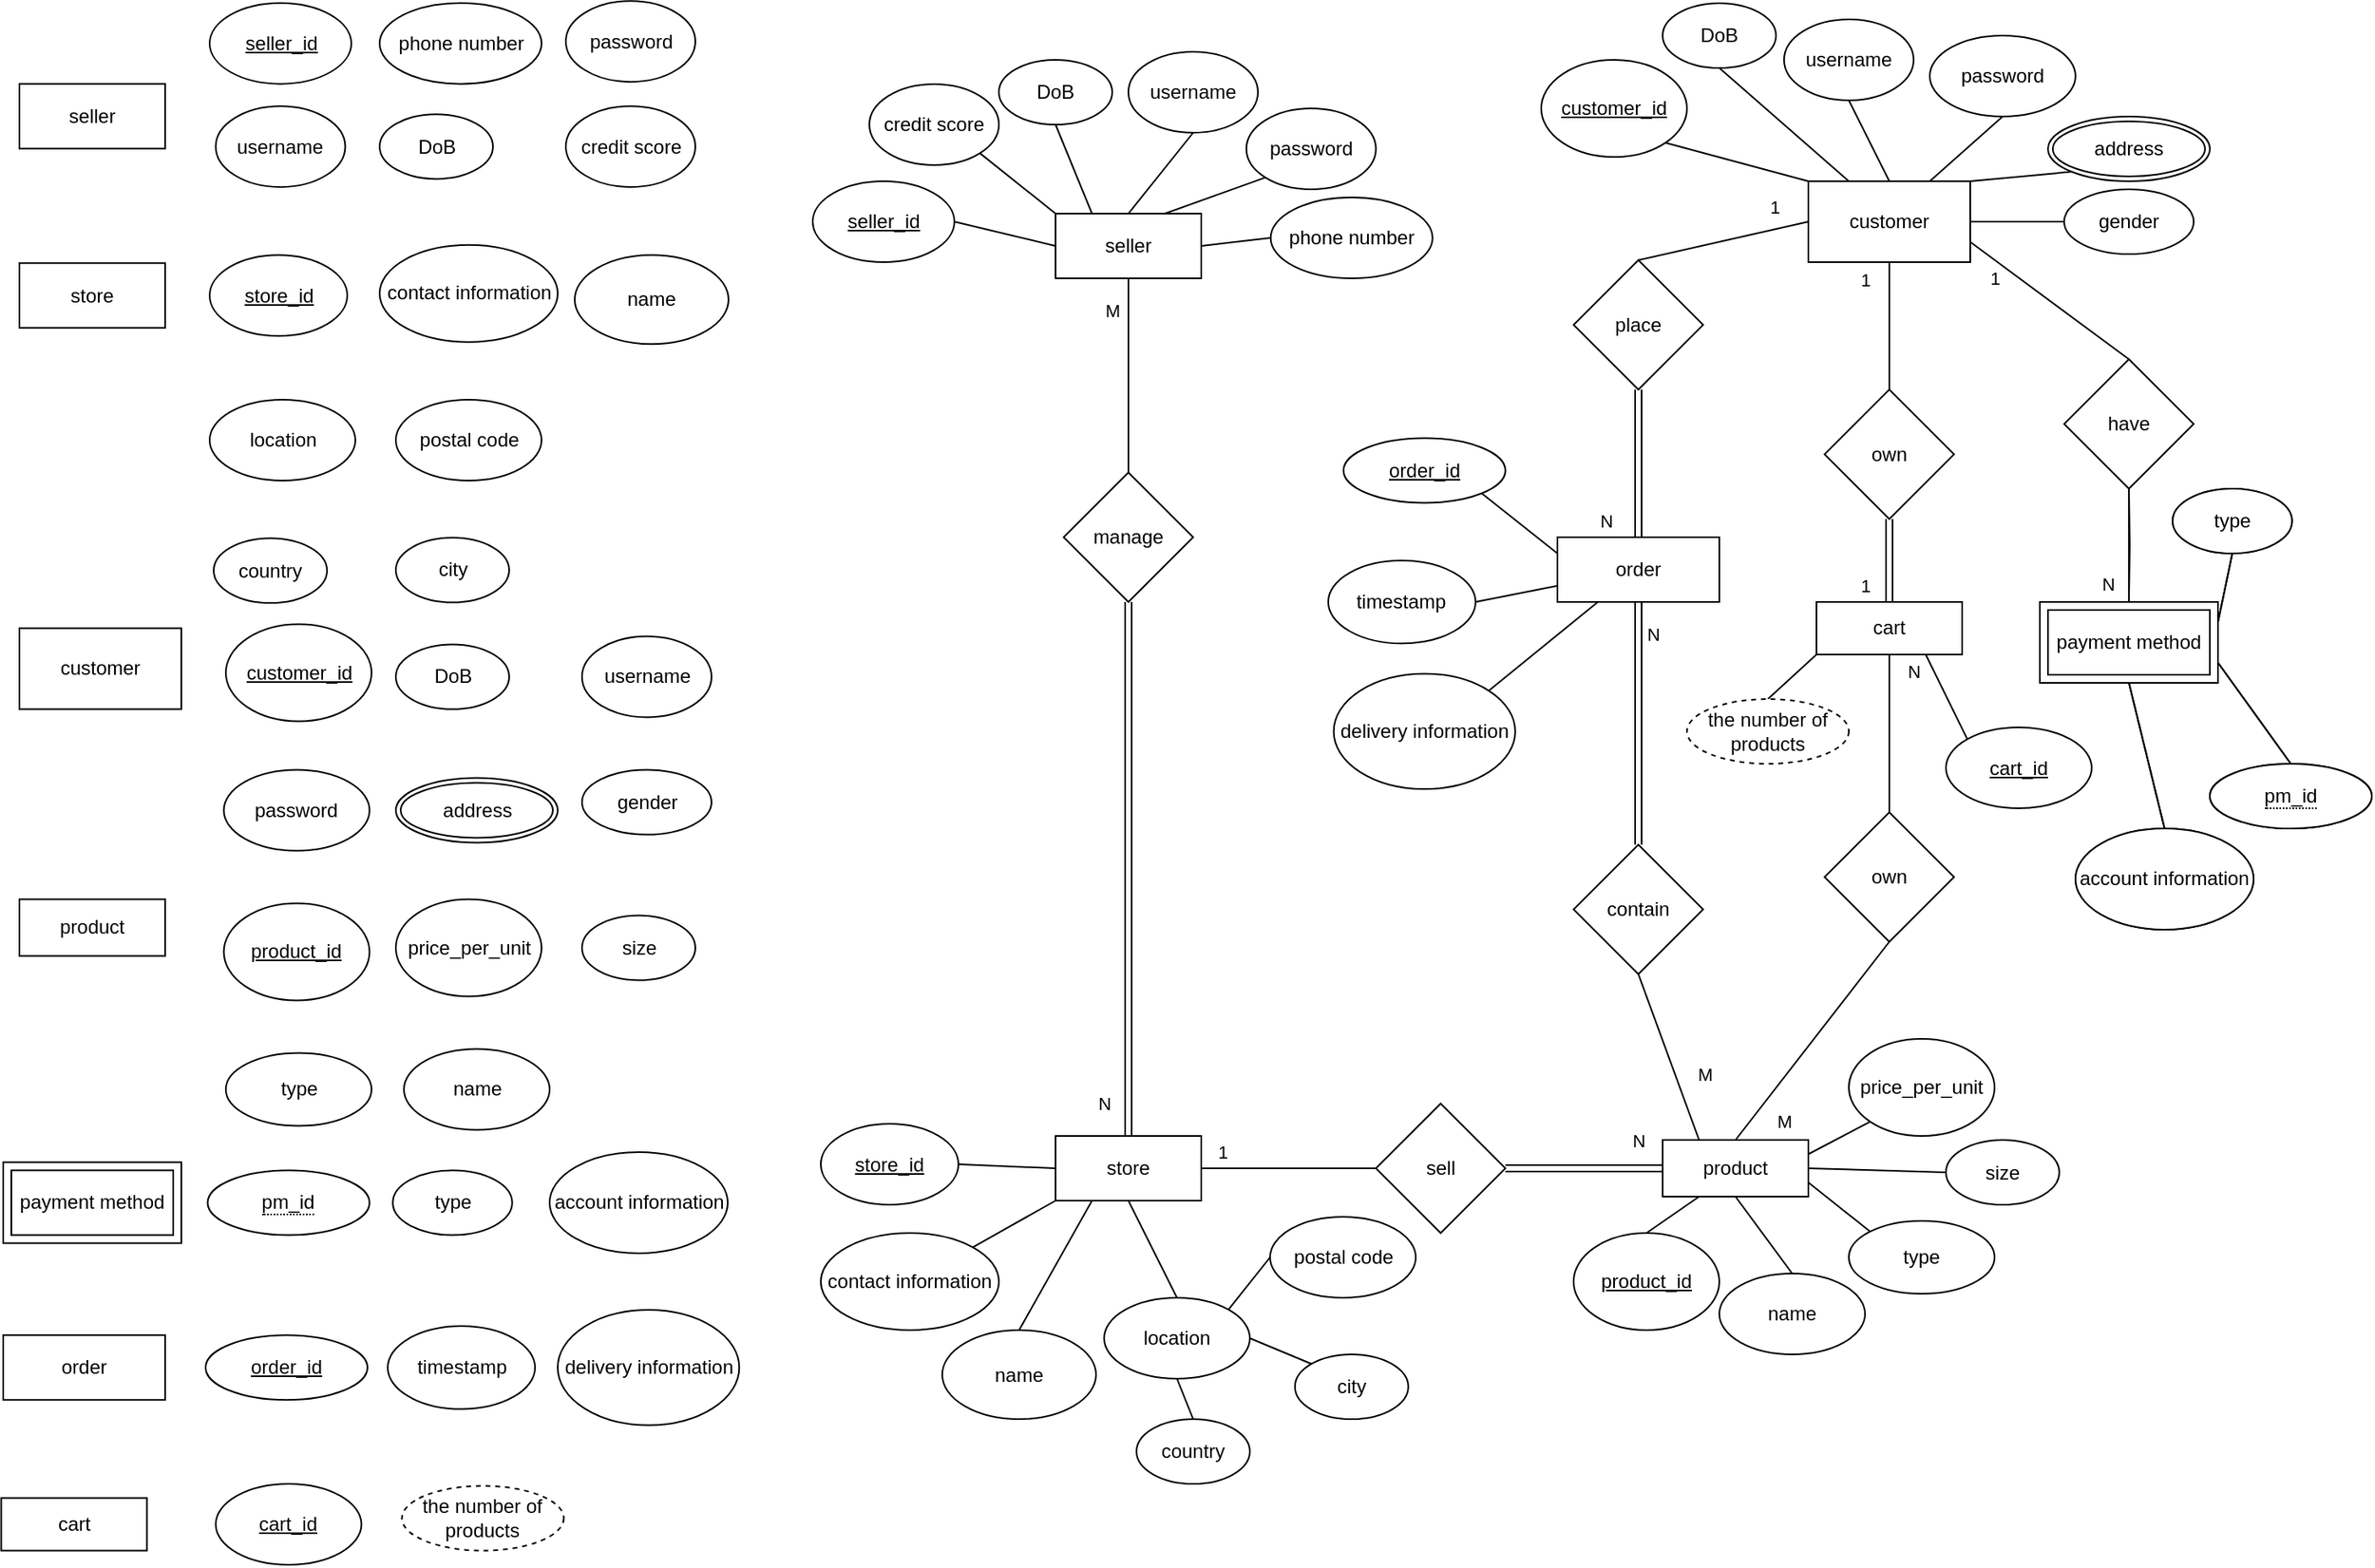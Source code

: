 <mxfile version="21.5.0" type="github">
  <diagram id="R2lEEEUBdFMjLlhIrx00" name="Page-1">
    <mxGraphModel dx="2173" dy="847" grid="1" gridSize="10" guides="1" tooltips="1" connect="1" arrows="1" fold="1" page="1" pageScale="1" pageWidth="850" pageHeight="1100" math="0" shadow="0" extFonts="Permanent Marker^https://fonts.googleapis.com/css?family=Permanent+Marker">
      <root>
        <mxCell id="0" />
        <mxCell id="1" parent="0" />
        <mxCell id="WJ2xPbu4sK1mDt2JDDbc-1" value="seller" style="rounded=0;whiteSpace=wrap;html=1;" parent="1" vertex="1">
          <mxGeometry x="-180" y="170" width="90" height="40" as="geometry" />
        </mxCell>
        <mxCell id="WJ2xPbu4sK1mDt2JDDbc-2" value="username" style="ellipse;whiteSpace=wrap;html=1;" parent="1" vertex="1">
          <mxGeometry x="-135" y="70" width="80" height="50" as="geometry" />
        </mxCell>
        <mxCell id="WJ2xPbu4sK1mDt2JDDbc-3" value="password" style="ellipse;whiteSpace=wrap;html=1;" parent="1" vertex="1">
          <mxGeometry x="-62.13" y="105" width="80" height="50" as="geometry" />
        </mxCell>
        <mxCell id="WJ2xPbu4sK1mDt2JDDbc-4" value="DoB" style="ellipse;whiteSpace=wrap;html=1;" parent="1" vertex="1">
          <mxGeometry x="-215" y="75" width="70" height="40" as="geometry" />
        </mxCell>
        <mxCell id="WJ2xPbu4sK1mDt2JDDbc-5" value="phone number" style="ellipse;whiteSpace=wrap;html=1;" parent="1" vertex="1">
          <mxGeometry x="-47.13" y="160" width="100" height="50" as="geometry" />
        </mxCell>
        <mxCell id="WJ2xPbu4sK1mDt2JDDbc-6" value="credit score" style="ellipse;whiteSpace=wrap;html=1;" parent="1" vertex="1">
          <mxGeometry x="-295" y="90" width="80" height="50" as="geometry" />
        </mxCell>
        <mxCell id="WJ2xPbu4sK1mDt2JDDbc-7" value="store" style="rounded=0;whiteSpace=wrap;html=1;" parent="1" vertex="1">
          <mxGeometry x="-180" y="740" width="90" height="40" as="geometry" />
        </mxCell>
        <mxCell id="WJ2xPbu4sK1mDt2JDDbc-8" value="&lt;u&gt;store_id&lt;/u&gt;" style="ellipse;whiteSpace=wrap;html=1;" parent="1" vertex="1">
          <mxGeometry x="-325" y="732.5" width="85" height="50" as="geometry" />
        </mxCell>
        <mxCell id="WJ2xPbu4sK1mDt2JDDbc-9" value="name" style="ellipse;whiteSpace=wrap;html=1;" parent="1" vertex="1">
          <mxGeometry x="-250" y="860" width="95" height="55" as="geometry" />
        </mxCell>
        <mxCell id="WJ2xPbu4sK1mDt2JDDbc-10" value="location" style="ellipse;whiteSpace=wrap;html=1;" parent="1" vertex="1">
          <mxGeometry x="-150" y="840" width="90" height="50" as="geometry" />
        </mxCell>
        <mxCell id="WJ2xPbu4sK1mDt2JDDbc-11" value="contact information" style="ellipse;whiteSpace=wrap;html=1;" parent="1" vertex="1">
          <mxGeometry x="-325" y="800" width="110" height="60" as="geometry" />
        </mxCell>
        <mxCell id="WJ2xPbu4sK1mDt2JDDbc-12" value="&lt;u&gt;seller_id&lt;/u&gt;" style="ellipse;whiteSpace=wrap;html=1;" parent="1" vertex="1">
          <mxGeometry x="-330" y="150" width="87.5" height="50" as="geometry" />
        </mxCell>
        <mxCell id="WJ2xPbu4sK1mDt2JDDbc-13" value="country" style="ellipse;whiteSpace=wrap;html=1;" parent="1" vertex="1">
          <mxGeometry x="-130" y="915" width="70" height="40" as="geometry" />
        </mxCell>
        <mxCell id="WJ2xPbu4sK1mDt2JDDbc-14" value="city" style="ellipse;whiteSpace=wrap;html=1;" parent="1" vertex="1">
          <mxGeometry x="-32.13" y="875" width="70" height="40" as="geometry" />
        </mxCell>
        <mxCell id="WJ2xPbu4sK1mDt2JDDbc-15" value="postal code" style="ellipse;whiteSpace=wrap;html=1;" parent="1" vertex="1">
          <mxGeometry x="-47.5" y="790" width="90" height="50" as="geometry" />
        </mxCell>
        <mxCell id="WJ2xPbu4sK1mDt2JDDbc-19" value="customer" style="rounded=0;whiteSpace=wrap;html=1;" parent="1" vertex="1">
          <mxGeometry x="285" y="150" width="100" height="50" as="geometry" />
        </mxCell>
        <mxCell id="WJ2xPbu4sK1mDt2JDDbc-20" value="&lt;u&gt;customer_id&lt;/u&gt;" style="ellipse;whiteSpace=wrap;html=1;" parent="1" vertex="1">
          <mxGeometry x="120" y="75" width="90" height="60" as="geometry" />
        </mxCell>
        <mxCell id="WJ2xPbu4sK1mDt2JDDbc-21" value="username" style="ellipse;whiteSpace=wrap;html=1;" parent="1" vertex="1">
          <mxGeometry x="270" y="50" width="80" height="50" as="geometry" />
        </mxCell>
        <mxCell id="WJ2xPbu4sK1mDt2JDDbc-22" value="password" style="ellipse;whiteSpace=wrap;html=1;" parent="1" vertex="1">
          <mxGeometry x="360" y="60" width="90" height="50" as="geometry" />
        </mxCell>
        <mxCell id="WJ2xPbu4sK1mDt2JDDbc-23" value="DoB" style="ellipse;whiteSpace=wrap;html=1;" parent="1" vertex="1">
          <mxGeometry x="195" y="40" width="70" height="40" as="geometry" />
        </mxCell>
        <mxCell id="WJ2xPbu4sK1mDt2JDDbc-24" value="gender" style="ellipse;whiteSpace=wrap;html=1;" parent="1" vertex="1">
          <mxGeometry x="443" y="155" width="80" height="40" as="geometry" />
        </mxCell>
        <mxCell id="WJ2xPbu4sK1mDt2JDDbc-26" value="product" style="rounded=0;whiteSpace=wrap;html=1;" parent="1" vertex="1">
          <mxGeometry x="195" y="742.5" width="90" height="35" as="geometry" />
        </mxCell>
        <mxCell id="WJ2xPbu4sK1mDt2JDDbc-27" value="&lt;u&gt;product_id&lt;/u&gt;" style="ellipse;whiteSpace=wrap;html=1;" parent="1" vertex="1">
          <mxGeometry x="140" y="800" width="90" height="60" as="geometry" />
        </mxCell>
        <mxCell id="WJ2xPbu4sK1mDt2JDDbc-28" value="name" style="ellipse;whiteSpace=wrap;html=1;" parent="1" vertex="1">
          <mxGeometry x="230" y="825" width="90" height="50" as="geometry" />
        </mxCell>
        <mxCell id="WJ2xPbu4sK1mDt2JDDbc-29" value="type" style="ellipse;whiteSpace=wrap;html=1;" parent="1" vertex="1">
          <mxGeometry x="310" y="792.5" width="90" height="45" as="geometry" />
        </mxCell>
        <mxCell id="WJ2xPbu4sK1mDt2JDDbc-30" value="size" style="ellipse;whiteSpace=wrap;html=1;" parent="1" vertex="1">
          <mxGeometry x="370" y="742.5" width="70" height="40" as="geometry" />
        </mxCell>
        <mxCell id="WJ2xPbu4sK1mDt2JDDbc-31" value="price_per_unit" style="ellipse;whiteSpace=wrap;html=1;" parent="1" vertex="1">
          <mxGeometry x="310" y="680" width="90" height="60" as="geometry" />
        </mxCell>
        <mxCell id="WJ2xPbu4sK1mDt2JDDbc-42" value="&lt;u&gt;cart_id&lt;/u&gt;" style="ellipse;whiteSpace=wrap;html=1;" parent="1" vertex="1">
          <mxGeometry x="370" y="487.5" width="90" height="50" as="geometry" />
        </mxCell>
        <mxCell id="WJ2xPbu4sK1mDt2JDDbc-50" value="" style="endArrow=none;html=1;rounded=0;entryX=0.5;entryY=1;entryDx=0;entryDy=0;" parent="1" target="WJ2xPbu4sK1mDt2JDDbc-1" edge="1">
          <mxGeometry width="50" height="50" relative="1" as="geometry">
            <mxPoint x="-135" y="330" as="sourcePoint" />
            <mxPoint x="-166" y="320" as="targetPoint" />
          </mxGeometry>
        </mxCell>
        <mxCell id="Rnro6K66ilcg0kyg5tMl-10" value="M" style="edgeLabel;html=1;align=center;verticalAlign=middle;resizable=0;points=[];" parent="WJ2xPbu4sK1mDt2JDDbc-50" vertex="1" connectable="0">
          <mxGeometry x="0.667" y="-3" relative="1" as="geometry">
            <mxPoint x="-13" as="offset" />
          </mxGeometry>
        </mxCell>
        <mxCell id="2hrfLFCoEDsDU2kJACRg-5" style="edgeStyle=orthogonalEdgeStyle;rounded=0;orthogonalLoop=1;jettySize=auto;html=1;exitX=0.5;exitY=1;exitDx=0;exitDy=0;entryX=0.5;entryY=0;entryDx=0;entryDy=0;shape=link;" parent="1" source="WJ2xPbu4sK1mDt2JDDbc-51" target="WJ2xPbu4sK1mDt2JDDbc-7" edge="1">
          <mxGeometry relative="1" as="geometry" />
        </mxCell>
        <mxCell id="2hrfLFCoEDsDU2kJACRg-7" value="N" style="edgeLabel;html=1;align=center;verticalAlign=middle;resizable=0;points=[];" parent="2hrfLFCoEDsDU2kJACRg-5" vertex="1" connectable="0">
          <mxGeometry x="0.34" y="-4" relative="1" as="geometry">
            <mxPoint x="-11" y="89" as="offset" />
          </mxGeometry>
        </mxCell>
        <mxCell id="WJ2xPbu4sK1mDt2JDDbc-51" value="manage" style="rhombus;whiteSpace=wrap;html=1;" parent="1" vertex="1">
          <mxGeometry x="-175" y="330" width="80" height="80" as="geometry" />
        </mxCell>
        <mxCell id="tbdePuUw2uFjPXbBkBSc-143" style="edgeStyle=orthogonalEdgeStyle;rounded=0;orthogonalLoop=1;jettySize=auto;html=1;exitX=1;exitY=0.5;exitDx=0;exitDy=0;entryX=0;entryY=0.5;entryDx=0;entryDy=0;shape=link;" edge="1" parent="1" source="WJ2xPbu4sK1mDt2JDDbc-57" target="WJ2xPbu4sK1mDt2JDDbc-26">
          <mxGeometry relative="1" as="geometry">
            <Array as="points">
              <mxPoint x="150" y="760" />
              <mxPoint x="150" y="760" />
            </Array>
          </mxGeometry>
        </mxCell>
        <mxCell id="tbdePuUw2uFjPXbBkBSc-145" value="N" style="edgeLabel;html=1;align=center;verticalAlign=middle;resizable=0;points=[];" vertex="1" connectable="0" parent="tbdePuUw2uFjPXbBkBSc-143">
          <mxGeometry x="-0.194" y="-1" relative="1" as="geometry">
            <mxPoint x="43" y="-18" as="offset" />
          </mxGeometry>
        </mxCell>
        <mxCell id="WJ2xPbu4sK1mDt2JDDbc-57" value="sell" style="rhombus;whiteSpace=wrap;html=1;" parent="1" vertex="1">
          <mxGeometry x="17.87" y="720" width="80" height="80" as="geometry" />
        </mxCell>
        <mxCell id="WJ2xPbu4sK1mDt2JDDbc-59" value="" style="endArrow=none;html=1;rounded=0;entryX=0;entryY=0.5;entryDx=0;entryDy=0;exitX=1;exitY=0.5;exitDx=0;exitDy=0;" parent="1" source="WJ2xPbu4sK1mDt2JDDbc-7" target="WJ2xPbu4sK1mDt2JDDbc-57" edge="1">
          <mxGeometry width="50" height="50" relative="1" as="geometry">
            <mxPoint x="220" y="830" as="sourcePoint" />
            <mxPoint x="300" y="840" as="targetPoint" />
            <Array as="points" />
          </mxGeometry>
        </mxCell>
        <mxCell id="WJ2xPbu4sK1mDt2JDDbc-64" value="1" style="edgeLabel;html=1;align=center;verticalAlign=middle;resizable=0;points=[];" parent="WJ2xPbu4sK1mDt2JDDbc-59" vertex="1" connectable="0">
          <mxGeometry x="-0.784" y="-2" relative="1" as="geometry">
            <mxPoint x="1" y="-12" as="offset" />
          </mxGeometry>
        </mxCell>
        <mxCell id="WQUV_jJRk9BVvkySr6AF-2" value="place" style="rhombus;whiteSpace=wrap;html=1;" parent="1" vertex="1">
          <mxGeometry x="140" y="198.75" width="80" height="80" as="geometry" />
        </mxCell>
        <mxCell id="WQUV_jJRk9BVvkySr6AF-5" value="" style="endArrow=none;html=1;rounded=0;entryX=0;entryY=0.5;entryDx=0;entryDy=0;exitX=0.5;exitY=0;exitDx=0;exitDy=0;" parent="1" source="WQUV_jJRk9BVvkySr6AF-2" target="WJ2xPbu4sK1mDt2JDDbc-19" edge="1">
          <mxGeometry width="50" height="50" relative="1" as="geometry">
            <mxPoint x="95" y="260" as="sourcePoint" />
            <mxPoint x="145" y="210" as="targetPoint" />
          </mxGeometry>
        </mxCell>
        <mxCell id="WQUV_jJRk9BVvkySr6AF-8" value="1" style="edgeLabel;html=1;align=center;verticalAlign=middle;resizable=0;points=[];" parent="WQUV_jJRk9BVvkySr6AF-5" vertex="1" connectable="0">
          <mxGeometry x="0.76" y="-1" relative="1" as="geometry">
            <mxPoint x="-9" y="-13" as="offset" />
          </mxGeometry>
        </mxCell>
        <mxCell id="WQUV_jJRk9BVvkySr6AF-12" value="contain" style="rhombus;whiteSpace=wrap;html=1;" parent="1" vertex="1">
          <mxGeometry x="140" y="560" width="80" height="80" as="geometry" />
        </mxCell>
        <mxCell id="WQUV_jJRk9BVvkySr6AF-13" value="" style="endArrow=none;html=1;rounded=0;exitX=0.5;exitY=0;exitDx=0;exitDy=0;entryX=0.5;entryY=1;entryDx=0;entryDy=0;shape=link;" parent="1" source="WQUV_jJRk9BVvkySr6AF-12" target="Rnro6K66ilcg0kyg5tMl-9" edge="1">
          <mxGeometry width="50" height="50" relative="1" as="geometry">
            <mxPoint x="500" y="520" as="sourcePoint" />
            <mxPoint x="95" y="410" as="targetPoint" />
          </mxGeometry>
        </mxCell>
        <mxCell id="Rnro6K66ilcg0kyg5tMl-12" value="N" style="edgeLabel;html=1;align=center;verticalAlign=middle;resizable=0;points=[];" parent="WQUV_jJRk9BVvkySr6AF-13" vertex="1" connectable="0">
          <mxGeometry x="0.526" y="3" relative="1" as="geometry">
            <mxPoint x="12" y="-16" as="offset" />
          </mxGeometry>
        </mxCell>
        <mxCell id="WQUV_jJRk9BVvkySr6AF-15" value="" style="endArrow=none;html=1;rounded=0;exitX=0.25;exitY=0;exitDx=0;exitDy=0;entryX=0.5;entryY=1;entryDx=0;entryDy=0;" parent="1" source="WJ2xPbu4sK1mDt2JDDbc-26" target="WQUV_jJRk9BVvkySr6AF-12" edge="1">
          <mxGeometry width="50" height="50" relative="1" as="geometry">
            <mxPoint x="590" y="730" as="sourcePoint" />
            <mxPoint x="610" y="600" as="targetPoint" />
          </mxGeometry>
        </mxCell>
        <mxCell id="WQUV_jJRk9BVvkySr6AF-20" value="M" style="edgeLabel;html=1;align=center;verticalAlign=middle;resizable=0;points=[];" parent="WQUV_jJRk9BVvkySr6AF-15" vertex="1" connectable="0">
          <mxGeometry x="-0.18" y="1" relative="1" as="geometry">
            <mxPoint x="19" y="1" as="offset" />
          </mxGeometry>
        </mxCell>
        <mxCell id="WQUV_jJRk9BVvkySr6AF-27" value="cart" style="rounded=0;whiteSpace=wrap;html=1;" parent="1" vertex="1">
          <mxGeometry x="290" y="410" width="90" height="32.5" as="geometry" />
        </mxCell>
        <mxCell id="WQUV_jJRk9BVvkySr6AF-29" value="timestamp" style="ellipse;whiteSpace=wrap;html=1;" parent="1" vertex="1">
          <mxGeometry x="-11.57" y="384.38" width="91" height="51.25" as="geometry" />
        </mxCell>
        <mxCell id="WQUV_jJRk9BVvkySr6AF-30" value="delivery information" style="ellipse;whiteSpace=wrap;html=1;" parent="1" vertex="1">
          <mxGeometry x="-8.19" y="454.38" width="112.13" height="71.25" as="geometry" />
        </mxCell>
        <mxCell id="Rnro6K66ilcg0kyg5tMl-7" style="rounded=0;orthogonalLoop=1;jettySize=auto;html=1;exitX=0.5;exitY=0;exitDx=0;exitDy=0;entryX=1;entryY=0.75;entryDx=0;entryDy=0;endArrow=none;endFill=0;" parent="1" source="Rnro6K66ilcg0kyg5tMl-14" target="Rnro6K66ilcg0kyg5tMl-4" edge="1">
          <mxGeometry relative="1" as="geometry">
            <mxPoint x="670" y="415" as="sourcePoint" />
          </mxGeometry>
        </mxCell>
        <mxCell id="Rnro6K66ilcg0kyg5tMl-6" style="rounded=0;orthogonalLoop=1;jettySize=auto;html=1;exitX=0.5;exitY=1;exitDx=0;exitDy=0;entryX=1;entryY=0.25;entryDx=0;entryDy=0;endArrow=none;endFill=0;" parent="1" source="WQUV_jJRk9BVvkySr6AF-33" target="Rnro6K66ilcg0kyg5tMl-4" edge="1">
          <mxGeometry relative="1" as="geometry" />
        </mxCell>
        <mxCell id="WQUV_jJRk9BVvkySr6AF-33" value="type" style="ellipse;whiteSpace=wrap;html=1;" parent="1" vertex="1">
          <mxGeometry x="510" y="340" width="73.75" height="40" as="geometry" />
        </mxCell>
        <mxCell id="Rnro6K66ilcg0kyg5tMl-8" style="rounded=0;orthogonalLoop=1;jettySize=auto;html=1;exitX=0.5;exitY=0;exitDx=0;exitDy=0;entryX=0.5;entryY=1;entryDx=0;entryDy=0;endArrow=none;endFill=0;" parent="1" source="WQUV_jJRk9BVvkySr6AF-34" target="Rnro6K66ilcg0kyg5tMl-4" edge="1">
          <mxGeometry relative="1" as="geometry" />
        </mxCell>
        <mxCell id="WQUV_jJRk9BVvkySr6AF-34" value="account information" style="ellipse;whiteSpace=wrap;html=1;" parent="1" vertex="1">
          <mxGeometry x="450" y="550" width="110" height="62.5" as="geometry" />
        </mxCell>
        <mxCell id="MVyrkAY_kRSAaZsqwKwr-5" style="edgeStyle=orthogonalEdgeStyle;rounded=0;orthogonalLoop=1;jettySize=auto;html=1;exitX=0.5;exitY=1;exitDx=0;exitDy=0;shape=link;" parent="1" source="WQUV_jJRk9BVvkySr6AF-35" target="WQUV_jJRk9BVvkySr6AF-27" edge="1">
          <mxGeometry relative="1" as="geometry" />
        </mxCell>
        <mxCell id="2hrfLFCoEDsDU2kJACRg-3" value="1" style="edgeLabel;html=1;align=center;verticalAlign=middle;resizable=0;points=[];" parent="MVyrkAY_kRSAaZsqwKwr-5" vertex="1" connectable="0">
          <mxGeometry x="0.466" y="2" relative="1" as="geometry">
            <mxPoint x="-17" y="3" as="offset" />
          </mxGeometry>
        </mxCell>
        <mxCell id="WQUV_jJRk9BVvkySr6AF-35" value="own" style="rhombus;whiteSpace=wrap;html=1;" parent="1" vertex="1">
          <mxGeometry x="295" y="278.75" width="80" height="80" as="geometry" />
        </mxCell>
        <mxCell id="WQUV_jJRk9BVvkySr6AF-36" value="" style="endArrow=none;html=1;rounded=0;entryX=0.5;entryY=1;entryDx=0;entryDy=0;exitX=0.5;exitY=0;exitDx=0;exitDy=0;" parent="1" source="WQUV_jJRk9BVvkySr6AF-35" target="WJ2xPbu4sK1mDt2JDDbc-19" edge="1">
          <mxGeometry width="50" height="50" relative="1" as="geometry">
            <mxPoint x="200" y="320" as="sourcePoint" />
            <mxPoint x="250" y="270" as="targetPoint" />
          </mxGeometry>
        </mxCell>
        <mxCell id="WQUV_jJRk9BVvkySr6AF-40" value="1&lt;br&gt;" style="edgeLabel;html=1;align=center;verticalAlign=middle;resizable=0;points=[];" parent="WQUV_jJRk9BVvkySr6AF-36" vertex="1" connectable="0">
          <mxGeometry x="0.358" relative="1" as="geometry">
            <mxPoint x="-15" y="-15" as="offset" />
          </mxGeometry>
        </mxCell>
        <mxCell id="WQUV_jJRk9BVvkySr6AF-44" value="own" style="rhombus;whiteSpace=wrap;html=1;" parent="1" vertex="1">
          <mxGeometry x="295" y="540" width="80" height="80" as="geometry" />
        </mxCell>
        <mxCell id="WQUV_jJRk9BVvkySr6AF-45" value="" style="endArrow=none;html=1;rounded=0;entryX=0.5;entryY=1;entryDx=0;entryDy=0;exitX=0.5;exitY=0;exitDx=0;exitDy=0;" parent="1" source="WQUV_jJRk9BVvkySr6AF-44" target="WQUV_jJRk9BVvkySr6AF-27" edge="1">
          <mxGeometry width="50" height="50" relative="1" as="geometry">
            <mxPoint x="405" y="549.75" as="sourcePoint" />
            <mxPoint x="405" y="431" as="targetPoint" />
          </mxGeometry>
        </mxCell>
        <mxCell id="WQUV_jJRk9BVvkySr6AF-48" value="N" style="edgeLabel;html=1;align=center;verticalAlign=middle;resizable=0;points=[];" parent="WQUV_jJRk9BVvkySr6AF-45" vertex="1" connectable="0">
          <mxGeometry x="-0.389" relative="1" as="geometry">
            <mxPoint x="15" y="-57" as="offset" />
          </mxGeometry>
        </mxCell>
        <mxCell id="WQUV_jJRk9BVvkySr6AF-46" value="" style="endArrow=none;html=1;rounded=0;entryX=0.5;entryY=1;entryDx=0;entryDy=0;exitX=0.5;exitY=0;exitDx=0;exitDy=0;" parent="1" source="WJ2xPbu4sK1mDt2JDDbc-26" target="WQUV_jJRk9BVvkySr6AF-44" edge="1">
          <mxGeometry width="50" height="50" relative="1" as="geometry">
            <mxPoint x="260" y="700" as="sourcePoint" />
            <mxPoint x="310" y="650" as="targetPoint" />
          </mxGeometry>
        </mxCell>
        <mxCell id="WQUV_jJRk9BVvkySr6AF-47" value="M" style="edgeLabel;html=1;align=center;verticalAlign=middle;resizable=0;points=[];" parent="WQUV_jJRk9BVvkySr6AF-46" vertex="1" connectable="0">
          <mxGeometry x="0.764" relative="1" as="geometry">
            <mxPoint x="-54" y="96" as="offset" />
          </mxGeometry>
        </mxCell>
        <mxCell id="MVyrkAY_kRSAaZsqwKwr-6" style="edgeStyle=orthogonalEdgeStyle;rounded=0;orthogonalLoop=1;jettySize=auto;html=1;exitX=0.5;exitY=1;exitDx=0;exitDy=0;entryX=0.5;entryY=0;entryDx=0;entryDy=0;endArrow=none;endFill=0;" parent="1" source="WQUV_jJRk9BVvkySr6AF-50" target="Rnro6K66ilcg0kyg5tMl-4" edge="1">
          <mxGeometry relative="1" as="geometry" />
        </mxCell>
        <mxCell id="2hrfLFCoEDsDU2kJACRg-4" value="N" style="edgeLabel;html=1;align=center;verticalAlign=middle;resizable=0;points=[];" parent="MVyrkAY_kRSAaZsqwKwr-6" vertex="1" connectable="0">
          <mxGeometry x="0.569" relative="1" as="geometry">
            <mxPoint x="-13" y="4" as="offset" />
          </mxGeometry>
        </mxCell>
        <mxCell id="WQUV_jJRk9BVvkySr6AF-50" value="have" style="rhombus;whiteSpace=wrap;html=1;" parent="1" vertex="1">
          <mxGeometry x="443" y="260" width="80" height="80" as="geometry" />
        </mxCell>
        <mxCell id="WQUV_jJRk9BVvkySr6AF-51" value="" style="endArrow=none;html=1;rounded=0;entryX=1;entryY=0.75;entryDx=0;entryDy=0;exitX=0.5;exitY=0;exitDx=0;exitDy=0;" parent="1" source="WQUV_jJRk9BVvkySr6AF-50" target="WJ2xPbu4sK1mDt2JDDbc-19" edge="1">
          <mxGeometry width="50" height="50" relative="1" as="geometry">
            <mxPoint x="360" y="290" as="sourcePoint" />
            <mxPoint x="410" y="240" as="targetPoint" />
          </mxGeometry>
        </mxCell>
        <mxCell id="WQUV_jJRk9BVvkySr6AF-55" value="1" style="edgeLabel;html=1;align=center;verticalAlign=middle;resizable=0;points=[];" parent="WQUV_jJRk9BVvkySr6AF-51" vertex="1" connectable="0">
          <mxGeometry x="0.794" relative="1" as="geometry">
            <mxPoint x="5" y="15" as="offset" />
          </mxGeometry>
        </mxCell>
        <mxCell id="WQUV_jJRk9BVvkySr6AF-67" value="" style="endArrow=none;html=1;rounded=0;entryX=0;entryY=1;entryDx=0;entryDy=0;exitX=0.5;exitY=0;exitDx=0;exitDy=0;" parent="1" source="Rnro6K66ilcg0kyg5tMl-3" target="WQUV_jJRk9BVvkySr6AF-27" edge="1">
          <mxGeometry width="50" height="50" relative="1" as="geometry">
            <mxPoint x="350" y="472.5" as="sourcePoint" />
            <mxPoint x="290" y="450" as="targetPoint" />
          </mxGeometry>
        </mxCell>
        <mxCell id="WQUV_jJRk9BVvkySr6AF-68" value="" style="endArrow=none;html=1;rounded=0;entryX=0.75;entryY=1;entryDx=0;entryDy=0;exitX=0;exitY=0;exitDx=0;exitDy=0;" parent="1" source="WJ2xPbu4sK1mDt2JDDbc-42" target="WQUV_jJRk9BVvkySr6AF-27" edge="1">
          <mxGeometry width="50" height="50" relative="1" as="geometry">
            <mxPoint x="370" y="500" as="sourcePoint" />
            <mxPoint x="420" y="450" as="targetPoint" />
          </mxGeometry>
        </mxCell>
        <mxCell id="WQUV_jJRk9BVvkySr6AF-70" value="" style="endArrow=none;html=1;rounded=0;entryX=0;entryY=0.5;entryDx=0;entryDy=0;exitX=1;exitY=0.5;exitDx=0;exitDy=0;" parent="1" source="WJ2xPbu4sK1mDt2JDDbc-19" target="WJ2xPbu4sK1mDt2JDDbc-24" edge="1">
          <mxGeometry width="50" height="50" relative="1" as="geometry">
            <mxPoint x="320" y="220" as="sourcePoint" />
            <mxPoint x="370" y="170" as="targetPoint" />
          </mxGeometry>
        </mxCell>
        <mxCell id="WQUV_jJRk9BVvkySr6AF-71" value="" style="endArrow=none;html=1;rounded=0;entryX=0;entryY=1;entryDx=0;entryDy=0;exitX=1;exitY=0;exitDx=0;exitDy=0;" parent="1" source="WJ2xPbu4sK1mDt2JDDbc-19" target="Rnro6K66ilcg0kyg5tMl-1" edge="1">
          <mxGeometry width="50" height="50" relative="1" as="geometry">
            <mxPoint x="300" y="160" as="sourcePoint" />
            <mxPoint x="411.716" y="94.142" as="targetPoint" />
          </mxGeometry>
        </mxCell>
        <mxCell id="WQUV_jJRk9BVvkySr6AF-72" value="" style="endArrow=none;html=1;rounded=0;entryX=0.5;entryY=1;entryDx=0;entryDy=0;exitX=0.75;exitY=0;exitDx=0;exitDy=0;" parent="1" source="WJ2xPbu4sK1mDt2JDDbc-19" target="WJ2xPbu4sK1mDt2JDDbc-22" edge="1">
          <mxGeometry width="50" height="50" relative="1" as="geometry">
            <mxPoint x="240" y="160" as="sourcePoint" />
            <mxPoint x="290" y="110" as="targetPoint" />
          </mxGeometry>
        </mxCell>
        <mxCell id="WQUV_jJRk9BVvkySr6AF-73" value="" style="endArrow=none;html=1;rounded=0;entryX=0.5;entryY=1;entryDx=0;entryDy=0;exitX=0.5;exitY=0;exitDx=0;exitDy=0;" parent="1" source="WJ2xPbu4sK1mDt2JDDbc-19" target="WJ2xPbu4sK1mDt2JDDbc-21" edge="1">
          <mxGeometry width="50" height="50" relative="1" as="geometry">
            <mxPoint x="210" y="160" as="sourcePoint" />
            <mxPoint x="260" y="110" as="targetPoint" />
          </mxGeometry>
        </mxCell>
        <mxCell id="WQUV_jJRk9BVvkySr6AF-74" value="" style="endArrow=none;html=1;rounded=0;entryX=0.5;entryY=1;entryDx=0;entryDy=0;exitX=0.25;exitY=0;exitDx=0;exitDy=0;" parent="1" source="WJ2xPbu4sK1mDt2JDDbc-19" target="WJ2xPbu4sK1mDt2JDDbc-23" edge="1">
          <mxGeometry width="50" height="50" relative="1" as="geometry">
            <mxPoint x="140" y="150" as="sourcePoint" />
            <mxPoint x="190" y="100" as="targetPoint" />
          </mxGeometry>
        </mxCell>
        <mxCell id="WQUV_jJRk9BVvkySr6AF-75" value="" style="endArrow=none;html=1;rounded=0;entryX=1;entryY=1;entryDx=0;entryDy=0;exitX=0;exitY=0;exitDx=0;exitDy=0;" parent="1" source="WJ2xPbu4sK1mDt2JDDbc-19" target="WJ2xPbu4sK1mDt2JDDbc-20" edge="1">
          <mxGeometry width="50" height="50" relative="1" as="geometry">
            <mxPoint x="100" y="190" as="sourcePoint" />
            <mxPoint x="150" y="140" as="targetPoint" />
          </mxGeometry>
        </mxCell>
        <mxCell id="WQUV_jJRk9BVvkySr6AF-76" value="" style="endArrow=none;html=1;rounded=0;entryX=0;entryY=0.5;entryDx=0;entryDy=0;exitX=1;exitY=0.5;exitDx=0;exitDy=0;" parent="1" source="WJ2xPbu4sK1mDt2JDDbc-1" target="WJ2xPbu4sK1mDt2JDDbc-5" edge="1">
          <mxGeometry width="50" height="50" relative="1" as="geometry">
            <mxPoint x="-70" y="210" as="sourcePoint" />
            <mxPoint x="-20" y="160" as="targetPoint" />
          </mxGeometry>
        </mxCell>
        <mxCell id="WQUV_jJRk9BVvkySr6AF-77" value="" style="endArrow=none;html=1;rounded=0;entryX=0;entryY=1;entryDx=0;entryDy=0;exitX=0.75;exitY=0;exitDx=0;exitDy=0;" parent="1" source="WJ2xPbu4sK1mDt2JDDbc-1" target="WJ2xPbu4sK1mDt2JDDbc-3" edge="1">
          <mxGeometry width="50" height="50" relative="1" as="geometry">
            <mxPoint x="-130" y="150" as="sourcePoint" />
            <mxPoint x="-80" y="100" as="targetPoint" />
          </mxGeometry>
        </mxCell>
        <mxCell id="WQUV_jJRk9BVvkySr6AF-78" value="" style="endArrow=none;html=1;rounded=0;entryX=0.5;entryY=1;entryDx=0;entryDy=0;exitX=0.5;exitY=0;exitDx=0;exitDy=0;" parent="1" source="WJ2xPbu4sK1mDt2JDDbc-1" target="WJ2xPbu4sK1mDt2JDDbc-2" edge="1">
          <mxGeometry width="50" height="50" relative="1" as="geometry">
            <mxPoint x="-160" y="160" as="sourcePoint" />
            <mxPoint x="-110" y="110" as="targetPoint" />
          </mxGeometry>
        </mxCell>
        <mxCell id="WQUV_jJRk9BVvkySr6AF-79" value="" style="endArrow=none;html=1;rounded=0;entryX=0.5;entryY=1;entryDx=0;entryDy=0;exitX=0.25;exitY=0;exitDx=0;exitDy=0;" parent="1" source="WJ2xPbu4sK1mDt2JDDbc-1" target="WJ2xPbu4sK1mDt2JDDbc-4" edge="1">
          <mxGeometry width="50" height="50" relative="1" as="geometry">
            <mxPoint x="-210" y="160" as="sourcePoint" />
            <mxPoint x="-160" y="110" as="targetPoint" />
          </mxGeometry>
        </mxCell>
        <mxCell id="WQUV_jJRk9BVvkySr6AF-80" value="" style="endArrow=none;html=1;rounded=0;entryX=1;entryY=1;entryDx=0;entryDy=0;exitX=0;exitY=0;exitDx=0;exitDy=0;" parent="1" source="WJ2xPbu4sK1mDt2JDDbc-1" target="WJ2xPbu4sK1mDt2JDDbc-6" edge="1">
          <mxGeometry width="50" height="50" relative="1" as="geometry">
            <mxPoint x="-250" y="230" as="sourcePoint" />
            <mxPoint x="-200" y="180" as="targetPoint" />
          </mxGeometry>
        </mxCell>
        <mxCell id="WQUV_jJRk9BVvkySr6AF-81" value="" style="endArrow=none;html=1;rounded=0;entryX=0;entryY=0.5;entryDx=0;entryDy=0;exitX=1;exitY=0.5;exitDx=0;exitDy=0;" parent="1" source="WJ2xPbu4sK1mDt2JDDbc-12" target="WJ2xPbu4sK1mDt2JDDbc-1" edge="1">
          <mxGeometry width="50" height="50" relative="1" as="geometry">
            <mxPoint x="-280" y="280" as="sourcePoint" />
            <mxPoint x="-230" y="230" as="targetPoint" />
          </mxGeometry>
        </mxCell>
        <mxCell id="WQUV_jJRk9BVvkySr6AF-82" value="" style="endArrow=none;html=1;rounded=0;entryX=0;entryY=0.5;entryDx=0;entryDy=0;exitX=1;exitY=0.5;exitDx=0;exitDy=0;" parent="1" source="WJ2xPbu4sK1mDt2JDDbc-8" target="WJ2xPbu4sK1mDt2JDDbc-7" edge="1">
          <mxGeometry width="50" height="50" relative="1" as="geometry">
            <mxPoint x="-270" y="830" as="sourcePoint" />
            <mxPoint x="-220" y="780" as="targetPoint" />
          </mxGeometry>
        </mxCell>
        <mxCell id="WQUV_jJRk9BVvkySr6AF-83" value="" style="endArrow=none;html=1;rounded=0;entryX=0;entryY=1;entryDx=0;entryDy=0;exitX=1;exitY=0;exitDx=0;exitDy=0;" parent="1" source="WJ2xPbu4sK1mDt2JDDbc-11" target="WJ2xPbu4sK1mDt2JDDbc-7" edge="1">
          <mxGeometry width="50" height="50" relative="1" as="geometry">
            <mxPoint x="-220" y="850" as="sourcePoint" />
            <mxPoint x="-170" y="800" as="targetPoint" />
          </mxGeometry>
        </mxCell>
        <mxCell id="WQUV_jJRk9BVvkySr6AF-84" value="" style="endArrow=none;html=1;rounded=0;entryX=0.25;entryY=1;entryDx=0;entryDy=0;exitX=0.5;exitY=0;exitDx=0;exitDy=0;" parent="1" source="WJ2xPbu4sK1mDt2JDDbc-9" target="WJ2xPbu4sK1mDt2JDDbc-7" edge="1">
          <mxGeometry width="50" height="50" relative="1" as="geometry">
            <mxPoint x="-210" y="870" as="sourcePoint" />
            <mxPoint x="-190" y="830" as="targetPoint" />
          </mxGeometry>
        </mxCell>
        <mxCell id="WQUV_jJRk9BVvkySr6AF-85" value="" style="endArrow=none;html=1;rounded=0;entryX=0.5;entryY=1;entryDx=0;entryDy=0;exitX=0.5;exitY=0;exitDx=0;exitDy=0;" parent="1" source="WJ2xPbu4sK1mDt2JDDbc-10" target="WJ2xPbu4sK1mDt2JDDbc-7" edge="1">
          <mxGeometry width="50" height="50" relative="1" as="geometry">
            <mxPoint x="-190" y="880" as="sourcePoint" />
            <mxPoint x="-140" y="830" as="targetPoint" />
          </mxGeometry>
        </mxCell>
        <mxCell id="WQUV_jJRk9BVvkySr6AF-86" value="" style="endArrow=none;html=1;rounded=0;entryX=0;entryY=0.5;entryDx=0;entryDy=0;exitX=1;exitY=0;exitDx=0;exitDy=0;" parent="1" source="WJ2xPbu4sK1mDt2JDDbc-10" target="WJ2xPbu4sK1mDt2JDDbc-15" edge="1">
          <mxGeometry width="50" height="50" relative="1" as="geometry">
            <mxPoint x="-80" y="840" as="sourcePoint" />
            <mxPoint x="-30" y="790" as="targetPoint" />
          </mxGeometry>
        </mxCell>
        <mxCell id="WQUV_jJRk9BVvkySr6AF-87" value="" style="endArrow=none;html=1;rounded=0;entryX=0;entryY=0;entryDx=0;entryDy=0;exitX=1;exitY=0.5;exitDx=0;exitDy=0;" parent="1" source="WJ2xPbu4sK1mDt2JDDbc-10" target="WJ2xPbu4sK1mDt2JDDbc-14" edge="1">
          <mxGeometry width="50" height="50" relative="1" as="geometry">
            <mxPoint x="-80" y="910" as="sourcePoint" />
            <mxPoint x="-30" y="860" as="targetPoint" />
          </mxGeometry>
        </mxCell>
        <mxCell id="WQUV_jJRk9BVvkySr6AF-88" value="" style="endArrow=none;html=1;rounded=0;entryX=0.5;entryY=1;entryDx=0;entryDy=0;exitX=0.5;exitY=0;exitDx=0;exitDy=0;" parent="1" source="WJ2xPbu4sK1mDt2JDDbc-13" target="WJ2xPbu4sK1mDt2JDDbc-10" edge="1">
          <mxGeometry width="50" height="50" relative="1" as="geometry">
            <mxPoint x="-190" y="990" as="sourcePoint" />
            <mxPoint x="-140" y="940" as="targetPoint" />
          </mxGeometry>
        </mxCell>
        <mxCell id="WQUV_jJRk9BVvkySr6AF-89" value="" style="endArrow=none;html=1;rounded=0;entryX=0.25;entryY=1;entryDx=0;entryDy=0;exitX=0.5;exitY=0;exitDx=0;exitDy=0;" parent="1" source="WJ2xPbu4sK1mDt2JDDbc-27" target="WJ2xPbu4sK1mDt2JDDbc-26" edge="1">
          <mxGeometry width="50" height="50" relative="1" as="geometry">
            <mxPoint x="230" y="880" as="sourcePoint" />
            <mxPoint x="280" y="830" as="targetPoint" />
          </mxGeometry>
        </mxCell>
        <mxCell id="WQUV_jJRk9BVvkySr6AF-90" value="" style="endArrow=none;html=1;rounded=0;entryX=0.5;entryY=1;entryDx=0;entryDy=0;exitX=0.5;exitY=0;exitDx=0;exitDy=0;" parent="1" source="WJ2xPbu4sK1mDt2JDDbc-28" target="WJ2xPbu4sK1mDt2JDDbc-26" edge="1">
          <mxGeometry width="50" height="50" relative="1" as="geometry">
            <mxPoint x="320" y="860" as="sourcePoint" />
            <mxPoint x="370" y="810" as="targetPoint" />
          </mxGeometry>
        </mxCell>
        <mxCell id="WQUV_jJRk9BVvkySr6AF-91" value="" style="endArrow=none;html=1;rounded=0;entryX=0;entryY=0;entryDx=0;entryDy=0;exitX=1;exitY=0.75;exitDx=0;exitDy=0;" parent="1" source="WJ2xPbu4sK1mDt2JDDbc-26" target="WJ2xPbu4sK1mDt2JDDbc-29" edge="1">
          <mxGeometry width="50" height="50" relative="1" as="geometry">
            <mxPoint x="350" y="840" as="sourcePoint" />
            <mxPoint x="400" y="790" as="targetPoint" />
          </mxGeometry>
        </mxCell>
        <mxCell id="WQUV_jJRk9BVvkySr6AF-92" value="" style="endArrow=none;html=1;rounded=0;entryX=0;entryY=0.5;entryDx=0;entryDy=0;exitX=1;exitY=0.5;exitDx=0;exitDy=0;" parent="1" source="WJ2xPbu4sK1mDt2JDDbc-26" target="WJ2xPbu4sK1mDt2JDDbc-30" edge="1">
          <mxGeometry width="50" height="50" relative="1" as="geometry">
            <mxPoint x="370" y="830" as="sourcePoint" />
            <mxPoint x="420" y="780" as="targetPoint" />
          </mxGeometry>
        </mxCell>
        <mxCell id="WQUV_jJRk9BVvkySr6AF-93" value="" style="endArrow=none;html=1;rounded=0;entryX=0;entryY=1;entryDx=0;entryDy=0;exitX=1;exitY=0.25;exitDx=0;exitDy=0;" parent="1" source="WJ2xPbu4sK1mDt2JDDbc-26" target="WJ2xPbu4sK1mDt2JDDbc-31" edge="1">
          <mxGeometry width="50" height="50" relative="1" as="geometry">
            <mxPoint x="350" y="800" as="sourcePoint" />
            <mxPoint x="400" y="750" as="targetPoint" />
          </mxGeometry>
        </mxCell>
        <mxCell id="WQUV_jJRk9BVvkySr6AF-94" value="" style="endArrow=none;html=1;rounded=0;exitX=1;exitY=1;exitDx=0;exitDy=0;entryX=0;entryY=0.25;entryDx=0;entryDy=0;" parent="1" source="Rnro6K66ilcg0kyg5tMl-2" target="Rnro6K66ilcg0kyg5tMl-9" edge="1">
          <mxGeometry width="50" height="50" relative="1" as="geometry">
            <mxPoint x="12.855" y="352.892" as="sourcePoint" />
            <mxPoint x="45" y="390" as="targetPoint" />
          </mxGeometry>
        </mxCell>
        <mxCell id="WQUV_jJRk9BVvkySr6AF-95" value="" style="endArrow=none;html=1;rounded=0;entryX=0;entryY=0.75;entryDx=0;entryDy=0;exitX=1;exitY=0.5;exitDx=0;exitDy=0;" parent="1" source="WQUV_jJRk9BVvkySr6AF-29" target="Rnro6K66ilcg0kyg5tMl-9" edge="1">
          <mxGeometry width="50" height="50" relative="1" as="geometry">
            <mxPoint x="-10" y="460" as="sourcePoint" />
            <mxPoint x="45" y="400" as="targetPoint" />
          </mxGeometry>
        </mxCell>
        <mxCell id="WQUV_jJRk9BVvkySr6AF-96" value="" style="endArrow=none;html=1;rounded=0;entryX=0.25;entryY=1;entryDx=0;entryDy=0;exitX=1;exitY=0;exitDx=0;exitDy=0;" parent="1" source="WQUV_jJRk9BVvkySr6AF-30" target="Rnro6K66ilcg0kyg5tMl-9" edge="1">
          <mxGeometry width="50" height="50" relative="1" as="geometry">
            <mxPoint x="-20" y="500" as="sourcePoint" />
            <mxPoint x="70" y="410" as="targetPoint" />
          </mxGeometry>
        </mxCell>
        <mxCell id="Rnro6K66ilcg0kyg5tMl-1" value="address" style="ellipse;shape=doubleEllipse;margin=3;whiteSpace=wrap;html=1;align=center;" parent="1" vertex="1">
          <mxGeometry x="433" y="110" width="100" height="40" as="geometry" />
        </mxCell>
        <mxCell id="Rnro6K66ilcg0kyg5tMl-2" value="&lt;u&gt;order_id&lt;/u&gt;" style="ellipse;whiteSpace=wrap;html=1;align=center;" parent="1" vertex="1">
          <mxGeometry x="-2.13" y="308.75" width="100" height="40" as="geometry" />
        </mxCell>
        <mxCell id="Rnro6K66ilcg0kyg5tMl-3" value="the number of products" style="ellipse;whiteSpace=wrap;html=1;align=center;dashed=1;" parent="1" vertex="1">
          <mxGeometry x="210" y="470.01" width="100" height="40" as="geometry" />
        </mxCell>
        <mxCell id="Rnro6K66ilcg0kyg5tMl-4" value="payment method" style="shape=ext;margin=3;double=1;whiteSpace=wrap;html=1;align=center;" parent="1" vertex="1">
          <mxGeometry x="428" y="410" width="110" height="50" as="geometry" />
        </mxCell>
        <mxCell id="Rnro6K66ilcg0kyg5tMl-9" value="order" style="whiteSpace=wrap;html=1;align=center;" parent="1" vertex="1">
          <mxGeometry x="130" y="370" width="100" height="40" as="geometry" />
        </mxCell>
        <mxCell id="Rnro6K66ilcg0kyg5tMl-14" value="&lt;span style=&quot;border-bottom: 1px dotted&quot;&gt;pm_id&lt;/span&gt;" style="ellipse;whiteSpace=wrap;html=1;align=center;" parent="1" vertex="1">
          <mxGeometry x="533" y="510" width="100" height="40" as="geometry" />
        </mxCell>
        <mxCell id="MVyrkAY_kRSAaZsqwKwr-1" value="" style="endArrow=none;html=1;rounded=0;entryX=0.5;entryY=1;entryDx=0;entryDy=0;exitX=0.5;exitY=0;exitDx=0;exitDy=0;shape=link;" parent="1" source="Rnro6K66ilcg0kyg5tMl-9" target="WQUV_jJRk9BVvkySr6AF-2" edge="1">
          <mxGeometry width="50" height="50" relative="1" as="geometry">
            <mxPoint x="90" y="350" as="sourcePoint" />
            <mxPoint x="140" y="300" as="targetPoint" />
          </mxGeometry>
        </mxCell>
        <mxCell id="MVyrkAY_kRSAaZsqwKwr-3" value="N" style="edgeLabel;html=1;align=center;verticalAlign=middle;resizable=0;points=[];" parent="MVyrkAY_kRSAaZsqwKwr-1" vertex="1" connectable="0">
          <mxGeometry x="-0.611" y="-4" relative="1" as="geometry">
            <mxPoint x="-24" y="7" as="offset" />
          </mxGeometry>
        </mxCell>
        <mxCell id="tbdePuUw2uFjPXbBkBSc-1" value="seller" style="rounded=0;whiteSpace=wrap;html=1;" vertex="1" parent="1">
          <mxGeometry x="-820" y="89.82" width="90" height="40" as="geometry" />
        </mxCell>
        <mxCell id="tbdePuUw2uFjPXbBkBSc-2" value="username" style="ellipse;whiteSpace=wrap;html=1;" vertex="1" parent="1">
          <mxGeometry x="-698.75" y="103.57" width="80" height="50" as="geometry" />
        </mxCell>
        <mxCell id="tbdePuUw2uFjPXbBkBSc-3" value="password" style="ellipse;whiteSpace=wrap;html=1;" vertex="1" parent="1">
          <mxGeometry x="-482.5" y="38.57" width="80" height="50" as="geometry" />
        </mxCell>
        <mxCell id="tbdePuUw2uFjPXbBkBSc-4" value="DoB" style="ellipse;whiteSpace=wrap;html=1;" vertex="1" parent="1">
          <mxGeometry x="-597.5" y="108.57" width="70" height="40" as="geometry" />
        </mxCell>
        <mxCell id="tbdePuUw2uFjPXbBkBSc-5" value="phone number" style="ellipse;whiteSpace=wrap;html=1;" vertex="1" parent="1">
          <mxGeometry x="-597.5" y="39.82" width="100" height="50" as="geometry" />
        </mxCell>
        <mxCell id="tbdePuUw2uFjPXbBkBSc-6" value="credit score" style="ellipse;whiteSpace=wrap;html=1;" vertex="1" parent="1">
          <mxGeometry x="-482.5" y="103.57" width="80" height="50" as="geometry" />
        </mxCell>
        <mxCell id="tbdePuUw2uFjPXbBkBSc-7" value="&lt;u&gt;seller_id&lt;/u&gt;" style="ellipse;whiteSpace=wrap;html=1;" vertex="1" parent="1">
          <mxGeometry x="-702.5" y="39.82" width="87.5" height="50" as="geometry" />
        </mxCell>
        <mxCell id="tbdePuUw2uFjPXbBkBSc-48" value="store" style="rounded=0;whiteSpace=wrap;html=1;" vertex="1" parent="1">
          <mxGeometry x="-820" y="200.62" width="90" height="40" as="geometry" />
        </mxCell>
        <mxCell id="tbdePuUw2uFjPXbBkBSc-49" value="&lt;u&gt;store_id&lt;/u&gt;" style="ellipse;whiteSpace=wrap;html=1;" vertex="1" parent="1">
          <mxGeometry x="-702.5" y="195.62" width="85" height="50" as="geometry" />
        </mxCell>
        <mxCell id="tbdePuUw2uFjPXbBkBSc-50" value="name" style="ellipse;whiteSpace=wrap;html=1;" vertex="1" parent="1">
          <mxGeometry x="-477" y="195.62" width="95" height="55" as="geometry" />
        </mxCell>
        <mxCell id="tbdePuUw2uFjPXbBkBSc-51" value="location" style="ellipse;whiteSpace=wrap;html=1;" vertex="1" parent="1">
          <mxGeometry x="-702.5" y="285.0" width="90" height="50" as="geometry" />
        </mxCell>
        <mxCell id="tbdePuUw2uFjPXbBkBSc-52" value="contact information" style="ellipse;whiteSpace=wrap;html=1;" vertex="1" parent="1">
          <mxGeometry x="-597.5" y="189.37" width="110" height="60" as="geometry" />
        </mxCell>
        <mxCell id="tbdePuUw2uFjPXbBkBSc-53" value="country" style="ellipse;whiteSpace=wrap;html=1;" vertex="1" parent="1">
          <mxGeometry x="-700" y="370.62" width="70" height="40" as="geometry" />
        </mxCell>
        <mxCell id="tbdePuUw2uFjPXbBkBSc-54" value="city" style="ellipse;whiteSpace=wrap;html=1;" vertex="1" parent="1">
          <mxGeometry x="-587.5" y="370.31" width="70" height="40" as="geometry" />
        </mxCell>
        <mxCell id="tbdePuUw2uFjPXbBkBSc-55" value="postal code" style="ellipse;whiteSpace=wrap;html=1;" vertex="1" parent="1">
          <mxGeometry x="-587.5" y="285.0" width="90" height="50" as="geometry" />
        </mxCell>
        <mxCell id="tbdePuUw2uFjPXbBkBSc-66" value="customer" style="rounded=0;whiteSpace=wrap;html=1;" vertex="1" parent="1">
          <mxGeometry x="-820" y="426.25" width="100" height="50" as="geometry" />
        </mxCell>
        <mxCell id="tbdePuUw2uFjPXbBkBSc-67" value="&lt;u&gt;customer_id&lt;/u&gt;" style="ellipse;whiteSpace=wrap;html=1;" vertex="1" parent="1">
          <mxGeometry x="-692.5" y="423.75" width="90" height="60" as="geometry" />
        </mxCell>
        <mxCell id="tbdePuUw2uFjPXbBkBSc-68" value="username" style="ellipse;whiteSpace=wrap;html=1;" vertex="1" parent="1">
          <mxGeometry x="-472.5" y="431.25" width="80" height="50" as="geometry" />
        </mxCell>
        <mxCell id="tbdePuUw2uFjPXbBkBSc-69" value="password" style="ellipse;whiteSpace=wrap;html=1;" vertex="1" parent="1">
          <mxGeometry x="-693.75" y="513.75" width="90" height="50" as="geometry" />
        </mxCell>
        <mxCell id="tbdePuUw2uFjPXbBkBSc-70" value="DoB" style="ellipse;whiteSpace=wrap;html=1;" vertex="1" parent="1">
          <mxGeometry x="-587.5" y="436.25" width="70" height="40" as="geometry" />
        </mxCell>
        <mxCell id="tbdePuUw2uFjPXbBkBSc-71" value="gender" style="ellipse;whiteSpace=wrap;html=1;" vertex="1" parent="1">
          <mxGeometry x="-472.5" y="513.75" width="80" height="40" as="geometry" />
        </mxCell>
        <mxCell id="tbdePuUw2uFjPXbBkBSc-82" value="address" style="ellipse;shape=doubleEllipse;margin=3;whiteSpace=wrap;html=1;align=center;" vertex="1" parent="1">
          <mxGeometry x="-587.5" y="518.75" width="100" height="40" as="geometry" />
        </mxCell>
        <mxCell id="tbdePuUw2uFjPXbBkBSc-84" style="edgeStyle=orthogonalEdgeStyle;rounded=0;orthogonalLoop=1;jettySize=auto;html=1;exitX=0.5;exitY=1;exitDx=0;exitDy=0;" edge="1" parent="1" source="tbdePuUw2uFjPXbBkBSc-2" target="tbdePuUw2uFjPXbBkBSc-2">
          <mxGeometry relative="1" as="geometry" />
        </mxCell>
        <mxCell id="tbdePuUw2uFjPXbBkBSc-86" value="product" style="rounded=0;whiteSpace=wrap;html=1;" vertex="1" parent="1">
          <mxGeometry x="-820" y="593.75" width="90" height="35" as="geometry" />
        </mxCell>
        <mxCell id="tbdePuUw2uFjPXbBkBSc-87" value="&lt;u&gt;product_id&lt;/u&gt;" style="ellipse;whiteSpace=wrap;html=1;" vertex="1" parent="1">
          <mxGeometry x="-693.75" y="596.25" width="90" height="60" as="geometry" />
        </mxCell>
        <mxCell id="tbdePuUw2uFjPXbBkBSc-88" value="name" style="ellipse;whiteSpace=wrap;html=1;" vertex="1" parent="1">
          <mxGeometry x="-582.5" y="686.25" width="90" height="50" as="geometry" />
        </mxCell>
        <mxCell id="tbdePuUw2uFjPXbBkBSc-89" value="type" style="ellipse;whiteSpace=wrap;html=1;" vertex="1" parent="1">
          <mxGeometry x="-692.5" y="688.75" width="90" height="45" as="geometry" />
        </mxCell>
        <mxCell id="tbdePuUw2uFjPXbBkBSc-90" value="size" style="ellipse;whiteSpace=wrap;html=1;" vertex="1" parent="1">
          <mxGeometry x="-472.5" y="603.75" width="70" height="40" as="geometry" />
        </mxCell>
        <mxCell id="tbdePuUw2uFjPXbBkBSc-91" value="price_per_unit" style="ellipse;whiteSpace=wrap;html=1;" vertex="1" parent="1">
          <mxGeometry x="-587.5" y="593.75" width="90" height="60" as="geometry" />
        </mxCell>
        <mxCell id="tbdePuUw2uFjPXbBkBSc-103" value="type" style="ellipse;whiteSpace=wrap;html=1;" vertex="1" parent="1">
          <mxGeometry x="-589.38" y="761.25" width="73.75" height="40" as="geometry" />
        </mxCell>
        <mxCell id="tbdePuUw2uFjPXbBkBSc-105" value="account information" style="ellipse;whiteSpace=wrap;html=1;" vertex="1" parent="1">
          <mxGeometry x="-492.5" y="750" width="110" height="62.5" as="geometry" />
        </mxCell>
        <mxCell id="tbdePuUw2uFjPXbBkBSc-108" value="payment method" style="shape=ext;margin=3;double=1;whiteSpace=wrap;html=1;align=center;" vertex="1" parent="1">
          <mxGeometry x="-830" y="756.25" width="110" height="50" as="geometry" />
        </mxCell>
        <mxCell id="tbdePuUw2uFjPXbBkBSc-109" value="&lt;span style=&quot;border-bottom: 1px dotted&quot;&gt;pm_id&lt;/span&gt;" style="ellipse;whiteSpace=wrap;html=1;align=center;" vertex="1" parent="1">
          <mxGeometry x="-703.75" y="761.25" width="100" height="40" as="geometry" />
        </mxCell>
        <mxCell id="tbdePuUw2uFjPXbBkBSc-110" style="rounded=0;orthogonalLoop=1;jettySize=auto;html=1;exitX=0.5;exitY=0;exitDx=0;exitDy=0;entryX=1;entryY=0.75;entryDx=0;entryDy=0;endArrow=none;endFill=0;" edge="1" parent="1" source="tbdePuUw2uFjPXbBkBSc-118" target="tbdePuUw2uFjPXbBkBSc-117">
          <mxGeometry relative="1" as="geometry">
            <mxPoint x="670" y="415" as="sourcePoint" />
          </mxGeometry>
        </mxCell>
        <mxCell id="tbdePuUw2uFjPXbBkBSc-111" style="rounded=0;orthogonalLoop=1;jettySize=auto;html=1;exitX=0.5;exitY=1;exitDx=0;exitDy=0;entryX=1;entryY=0.25;entryDx=0;entryDy=0;endArrow=none;endFill=0;" edge="1" parent="1" source="tbdePuUw2uFjPXbBkBSc-112" target="tbdePuUw2uFjPXbBkBSc-117">
          <mxGeometry relative="1" as="geometry" />
        </mxCell>
        <mxCell id="tbdePuUw2uFjPXbBkBSc-112" value="type" style="ellipse;whiteSpace=wrap;html=1;" vertex="1" parent="1">
          <mxGeometry x="510" y="340" width="73.75" height="40" as="geometry" />
        </mxCell>
        <mxCell id="tbdePuUw2uFjPXbBkBSc-113" style="rounded=0;orthogonalLoop=1;jettySize=auto;html=1;exitX=0.5;exitY=0;exitDx=0;exitDy=0;entryX=0.5;entryY=1;entryDx=0;entryDy=0;endArrow=none;endFill=0;" edge="1" parent="1" source="tbdePuUw2uFjPXbBkBSc-114" target="tbdePuUw2uFjPXbBkBSc-117">
          <mxGeometry relative="1" as="geometry" />
        </mxCell>
        <mxCell id="tbdePuUw2uFjPXbBkBSc-114" value="account information" style="ellipse;whiteSpace=wrap;html=1;" vertex="1" parent="1">
          <mxGeometry x="450" y="550" width="110" height="62.5" as="geometry" />
        </mxCell>
        <mxCell id="tbdePuUw2uFjPXbBkBSc-115" style="edgeStyle=orthogonalEdgeStyle;rounded=0;orthogonalLoop=1;jettySize=auto;html=1;exitX=0.5;exitY=1;exitDx=0;exitDy=0;entryX=0.5;entryY=0;entryDx=0;entryDy=0;endArrow=none;endFill=0;" edge="1" parent="1" target="tbdePuUw2uFjPXbBkBSc-117">
          <mxGeometry relative="1" as="geometry">
            <mxPoint x="483" y="340" as="sourcePoint" />
          </mxGeometry>
        </mxCell>
        <mxCell id="tbdePuUw2uFjPXbBkBSc-116" value="N" style="edgeLabel;html=1;align=center;verticalAlign=middle;resizable=0;points=[];" vertex="1" connectable="0" parent="tbdePuUw2uFjPXbBkBSc-115">
          <mxGeometry x="0.569" relative="1" as="geometry">
            <mxPoint x="-13" y="4" as="offset" />
          </mxGeometry>
        </mxCell>
        <mxCell id="tbdePuUw2uFjPXbBkBSc-117" value="payment method" style="shape=ext;margin=3;double=1;whiteSpace=wrap;html=1;align=center;" vertex="1" parent="1">
          <mxGeometry x="428" y="410" width="110" height="50" as="geometry" />
        </mxCell>
        <mxCell id="tbdePuUw2uFjPXbBkBSc-118" value="&lt;span style=&quot;border-bottom: 1px dotted&quot;&gt;pm_id&lt;/span&gt;" style="ellipse;whiteSpace=wrap;html=1;align=center;" vertex="1" parent="1">
          <mxGeometry x="533" y="510" width="100" height="40" as="geometry" />
        </mxCell>
        <mxCell id="tbdePuUw2uFjPXbBkBSc-121" value="timestamp" style="ellipse;whiteSpace=wrap;html=1;" vertex="1" parent="1">
          <mxGeometry x="-592.5" y="857.5" width="91" height="51.25" as="geometry" />
        </mxCell>
        <mxCell id="tbdePuUw2uFjPXbBkBSc-122" value="delivery information" style="ellipse;whiteSpace=wrap;html=1;" vertex="1" parent="1">
          <mxGeometry x="-487.5" y="847.5" width="112.13" height="71.25" as="geometry" />
        </mxCell>
        <mxCell id="tbdePuUw2uFjPXbBkBSc-126" value="&lt;u&gt;order_id&lt;/u&gt;" style="ellipse;whiteSpace=wrap;html=1;align=center;" vertex="1" parent="1">
          <mxGeometry x="-705" y="863.13" width="100" height="40" as="geometry" />
        </mxCell>
        <mxCell id="tbdePuUw2uFjPXbBkBSc-127" value="order" style="whiteSpace=wrap;html=1;align=center;" vertex="1" parent="1">
          <mxGeometry x="-830" y="863.12" width="100" height="40" as="geometry" />
        </mxCell>
        <mxCell id="tbdePuUw2uFjPXbBkBSc-129" value="&lt;u&gt;cart_id&lt;/u&gt;" style="ellipse;whiteSpace=wrap;html=1;" vertex="1" parent="1">
          <mxGeometry x="-698.75" y="955" width="90" height="50" as="geometry" />
        </mxCell>
        <mxCell id="tbdePuUw2uFjPXbBkBSc-130" value="cart" style="rounded=0;whiteSpace=wrap;html=1;" vertex="1" parent="1">
          <mxGeometry x="-831.25" y="963.75" width="90" height="32.5" as="geometry" />
        </mxCell>
        <mxCell id="tbdePuUw2uFjPXbBkBSc-139" value="the number of products" style="ellipse;whiteSpace=wrap;html=1;align=center;dashed=1;" vertex="1" parent="1">
          <mxGeometry x="-583.75" y="956.25" width="100" height="40" as="geometry" />
        </mxCell>
      </root>
    </mxGraphModel>
  </diagram>
</mxfile>
